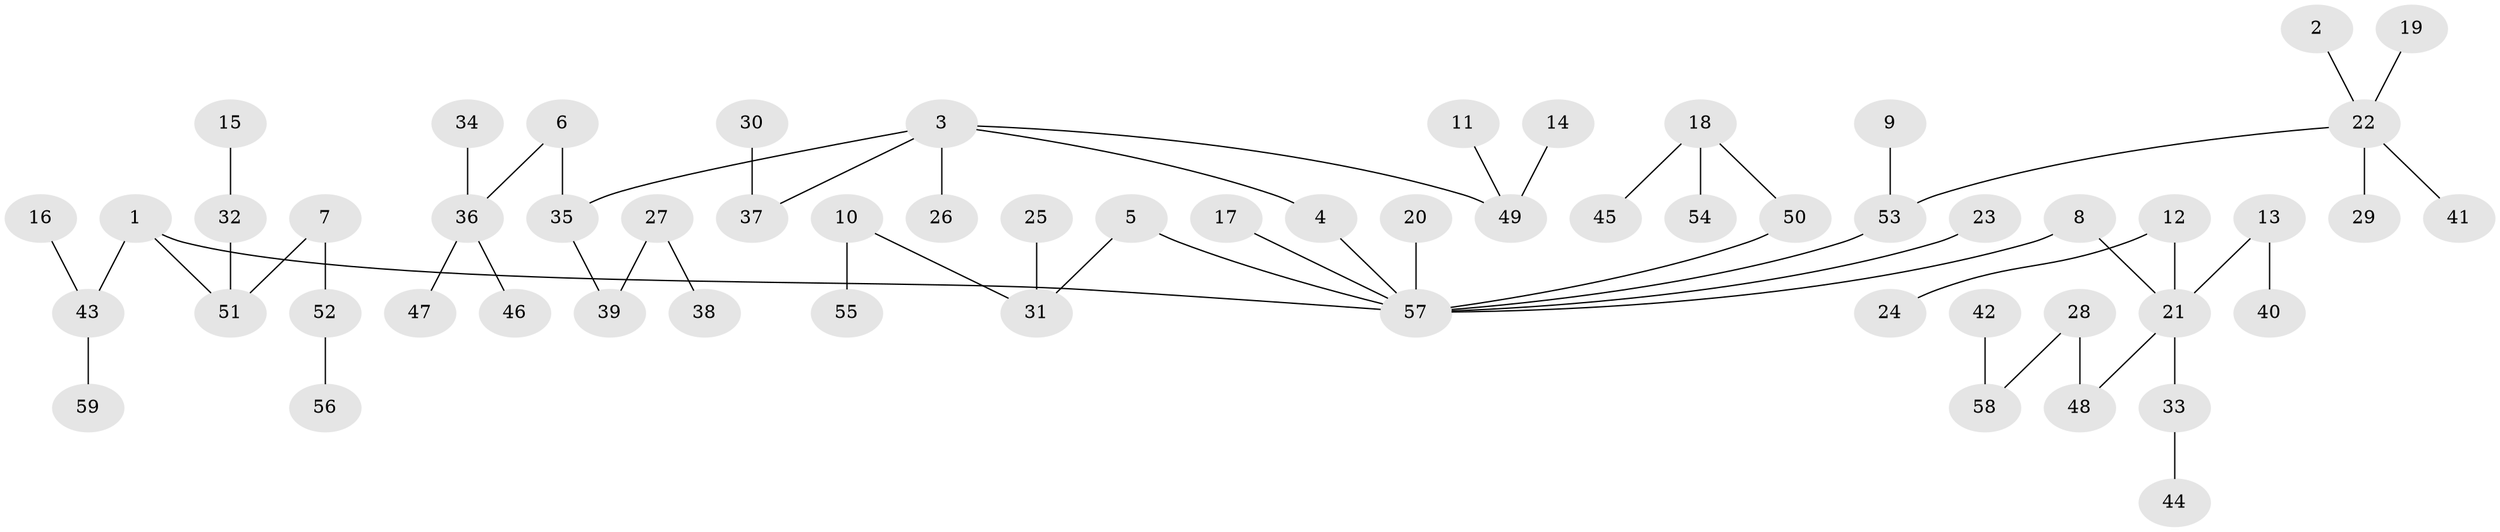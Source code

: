 // original degree distribution, {1: 0.5213675213675214, 4: 0.042735042735042736, 11: 0.008547008547008548, 3: 0.13675213675213677, 5: 0.042735042735042736, 2: 0.23076923076923078, 6: 0.008547008547008548, 7: 0.008547008547008548}
// Generated by graph-tools (version 1.1) at 2025/02/03/09/25 03:02:21]
// undirected, 59 vertices, 58 edges
graph export_dot {
graph [start="1"]
  node [color=gray90,style=filled];
  1;
  2;
  3;
  4;
  5;
  6;
  7;
  8;
  9;
  10;
  11;
  12;
  13;
  14;
  15;
  16;
  17;
  18;
  19;
  20;
  21;
  22;
  23;
  24;
  25;
  26;
  27;
  28;
  29;
  30;
  31;
  32;
  33;
  34;
  35;
  36;
  37;
  38;
  39;
  40;
  41;
  42;
  43;
  44;
  45;
  46;
  47;
  48;
  49;
  50;
  51;
  52;
  53;
  54;
  55;
  56;
  57;
  58;
  59;
  1 -- 43 [weight=1.0];
  1 -- 51 [weight=1.0];
  1 -- 57 [weight=1.0];
  2 -- 22 [weight=1.0];
  3 -- 4 [weight=1.0];
  3 -- 26 [weight=1.0];
  3 -- 35 [weight=1.0];
  3 -- 37 [weight=1.0];
  3 -- 49 [weight=1.0];
  4 -- 57 [weight=1.0];
  5 -- 31 [weight=1.0];
  5 -- 57 [weight=1.0];
  6 -- 35 [weight=1.0];
  6 -- 36 [weight=1.0];
  7 -- 51 [weight=1.0];
  7 -- 52 [weight=1.0];
  8 -- 21 [weight=1.0];
  8 -- 57 [weight=1.0];
  9 -- 53 [weight=1.0];
  10 -- 31 [weight=1.0];
  10 -- 55 [weight=1.0];
  11 -- 49 [weight=1.0];
  12 -- 21 [weight=1.0];
  12 -- 24 [weight=1.0];
  13 -- 21 [weight=1.0];
  13 -- 40 [weight=1.0];
  14 -- 49 [weight=1.0];
  15 -- 32 [weight=1.0];
  16 -- 43 [weight=1.0];
  17 -- 57 [weight=1.0];
  18 -- 45 [weight=1.0];
  18 -- 50 [weight=1.0];
  18 -- 54 [weight=1.0];
  19 -- 22 [weight=1.0];
  20 -- 57 [weight=1.0];
  21 -- 33 [weight=1.0];
  21 -- 48 [weight=1.0];
  22 -- 29 [weight=1.0];
  22 -- 41 [weight=1.0];
  22 -- 53 [weight=1.0];
  23 -- 57 [weight=1.0];
  25 -- 31 [weight=1.0];
  27 -- 38 [weight=1.0];
  27 -- 39 [weight=1.0];
  28 -- 48 [weight=1.0];
  28 -- 58 [weight=1.0];
  30 -- 37 [weight=1.0];
  32 -- 51 [weight=1.0];
  33 -- 44 [weight=1.0];
  34 -- 36 [weight=1.0];
  35 -- 39 [weight=1.0];
  36 -- 46 [weight=1.0];
  36 -- 47 [weight=1.0];
  42 -- 58 [weight=1.0];
  43 -- 59 [weight=1.0];
  50 -- 57 [weight=1.0];
  52 -- 56 [weight=1.0];
  53 -- 57 [weight=1.0];
}
